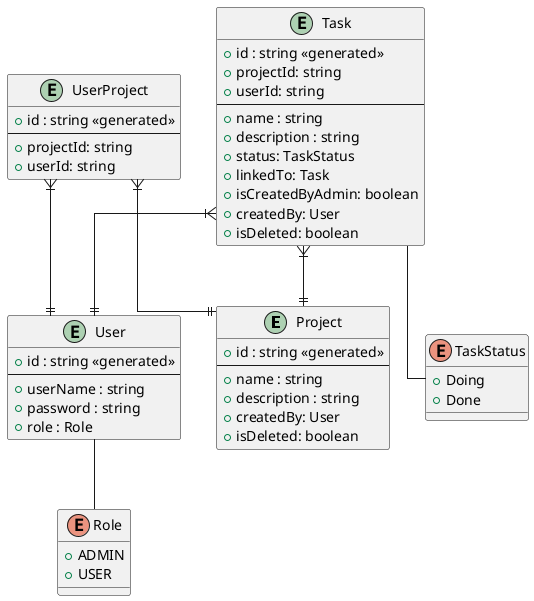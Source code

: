 @startuml Todo-List

' avoid problems with angled crows feet
skinparam linetype ortho

entity Project {
+ id : string <<generated>>
--
+ name : string
+ description : string
+ createdBy: User
+ isDeleted: boolean
}

entity User { 
+ id : string <<generated>>
--
+ userName : string
+ password : string
+ role : Role
}

enum Role {
+ ADMIN
+ USER
}

User -- Role

entity Task {
+ id : string <<generated>>
+ projectId: string
+ userId: string
--
+ name : string
+ description : string
+ status: TaskStatus
+ linkedTo: Task
+ isCreatedByAdmin: boolean
+ createdBy: User
+ isDeleted: boolean
}

Task--TaskStatus

enum TaskStatus {
+Doing
+Done
}

entity UserProject {
+ id : string <<generated>>
--
+ projectId: string
+ userId: string
}

UserProject }|--|| User
UserProject }|--|| Project

Task }|--|| Project
Task }|--|| User

@enduml